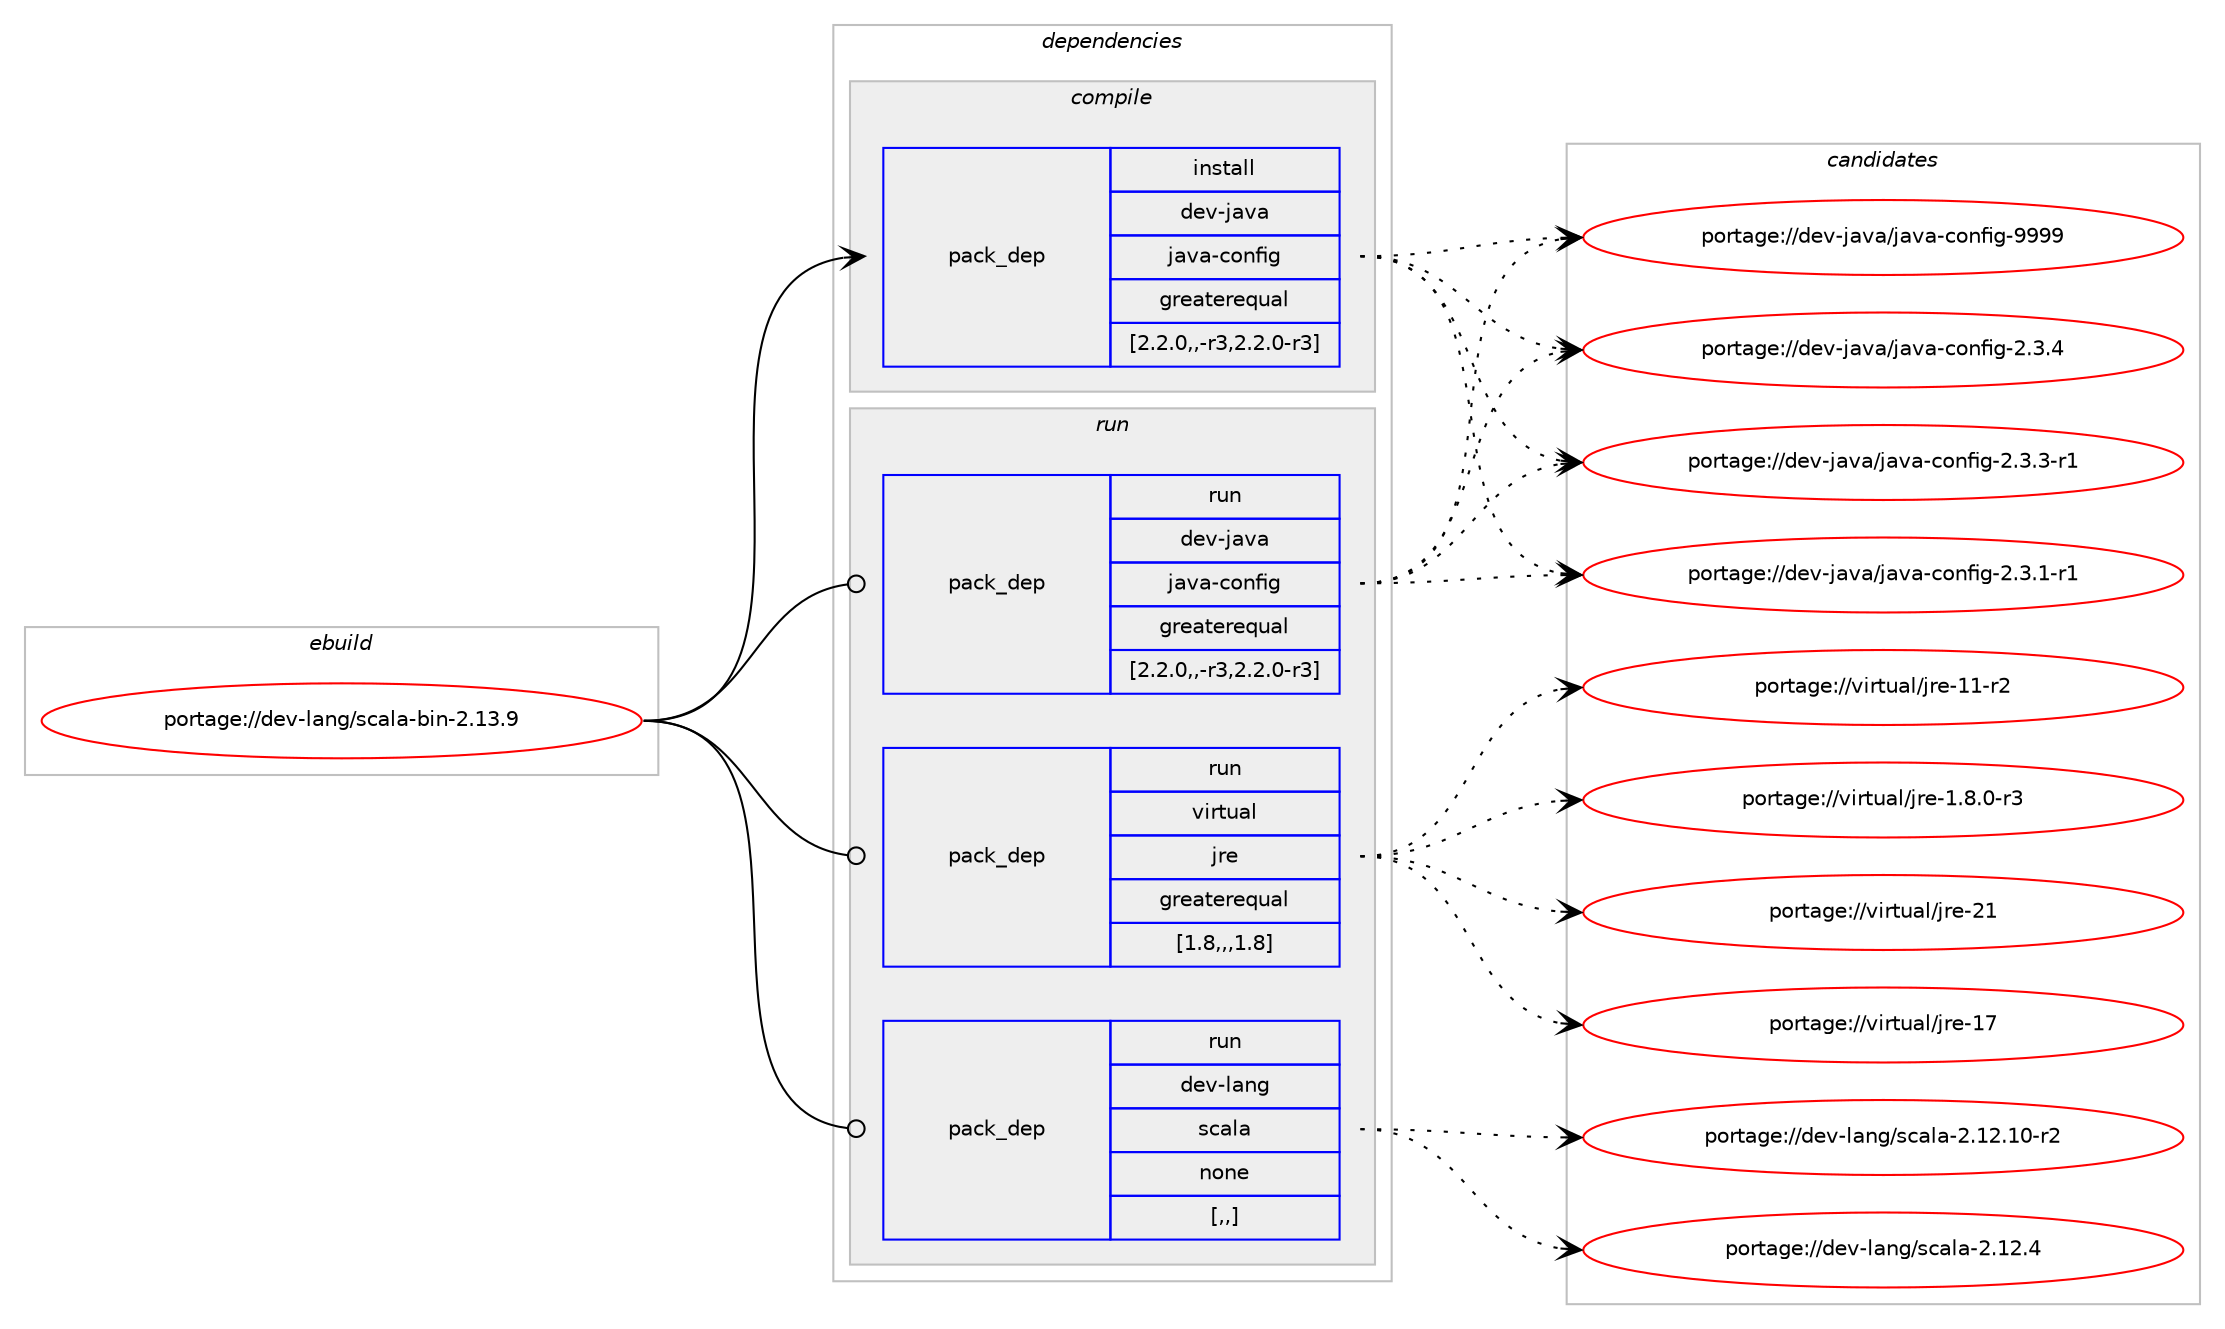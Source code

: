 digraph prolog {

# *************
# Graph options
# *************

newrank=true;
concentrate=true;
compound=true;
graph [rankdir=LR,fontname=Helvetica,fontsize=10,ranksep=1.5];#, ranksep=2.5, nodesep=0.2];
edge  [arrowhead=vee];
node  [fontname=Helvetica,fontsize=10];

# **********
# The ebuild
# **********

subgraph cluster_leftcol {
color=gray;
rank=same;
label=<<i>ebuild</i>>;
id [label="portage://dev-lang/scala-bin-2.13.9", color=red, width=4, href="../dev-lang/scala-bin-2.13.9.svg"];
}

# ****************
# The dependencies
# ****************

subgraph cluster_midcol {
color=gray;
label=<<i>dependencies</i>>;
subgraph cluster_compile {
fillcolor="#eeeeee";
style=filled;
label=<<i>compile</i>>;
subgraph pack78024 {
dependency104352 [label=<<TABLE BORDER="0" CELLBORDER="1" CELLSPACING="0" CELLPADDING="4" WIDTH="220"><TR><TD ROWSPAN="6" CELLPADDING="30">pack_dep</TD></TR><TR><TD WIDTH="110">install</TD></TR><TR><TD>dev-java</TD></TR><TR><TD>java-config</TD></TR><TR><TD>greaterequal</TD></TR><TR><TD>[2.2.0,,-r3,2.2.0-r3]</TD></TR></TABLE>>, shape=none, color=blue];
}
id:e -> dependency104352:w [weight=20,style="solid",arrowhead="vee"];
}
subgraph cluster_compileandrun {
fillcolor="#eeeeee";
style=filled;
label=<<i>compile and run</i>>;
}
subgraph cluster_run {
fillcolor="#eeeeee";
style=filled;
label=<<i>run</i>>;
subgraph pack78025 {
dependency104353 [label=<<TABLE BORDER="0" CELLBORDER="1" CELLSPACING="0" CELLPADDING="4" WIDTH="220"><TR><TD ROWSPAN="6" CELLPADDING="30">pack_dep</TD></TR><TR><TD WIDTH="110">run</TD></TR><TR><TD>dev-java</TD></TR><TR><TD>java-config</TD></TR><TR><TD>greaterequal</TD></TR><TR><TD>[2.2.0,,-r3,2.2.0-r3]</TD></TR></TABLE>>, shape=none, color=blue];
}
id:e -> dependency104353:w [weight=20,style="solid",arrowhead="odot"];
subgraph pack78026 {
dependency104354 [label=<<TABLE BORDER="0" CELLBORDER="1" CELLSPACING="0" CELLPADDING="4" WIDTH="220"><TR><TD ROWSPAN="6" CELLPADDING="30">pack_dep</TD></TR><TR><TD WIDTH="110">run</TD></TR><TR><TD>virtual</TD></TR><TR><TD>jre</TD></TR><TR><TD>greaterequal</TD></TR><TR><TD>[1.8,,,1.8]</TD></TR></TABLE>>, shape=none, color=blue];
}
id:e -> dependency104354:w [weight=20,style="solid",arrowhead="odot"];
subgraph pack78027 {
dependency104355 [label=<<TABLE BORDER="0" CELLBORDER="1" CELLSPACING="0" CELLPADDING="4" WIDTH="220"><TR><TD ROWSPAN="6" CELLPADDING="30">pack_dep</TD></TR><TR><TD WIDTH="110">run</TD></TR><TR><TD>dev-lang</TD></TR><TR><TD>scala</TD></TR><TR><TD>none</TD></TR><TR><TD>[,,]</TD></TR></TABLE>>, shape=none, color=blue];
}
id:e -> dependency104355:w [weight=20,style="solid",arrowhead="odot"];
}
}

# **************
# The candidates
# **************

subgraph cluster_choices {
rank=same;
color=gray;
label=<<i>candidates</i>>;

subgraph choice78024 {
color=black;
nodesep=1;
choice10010111845106971189747106971189745991111101021051034557575757 [label="portage://dev-java/java-config-9999", color=red, width=4,href="../dev-java/java-config-9999.svg"];
choice1001011184510697118974710697118974599111110102105103455046514652 [label="portage://dev-java/java-config-2.3.4", color=red, width=4,href="../dev-java/java-config-2.3.4.svg"];
choice10010111845106971189747106971189745991111101021051034550465146514511449 [label="portage://dev-java/java-config-2.3.3-r1", color=red, width=4,href="../dev-java/java-config-2.3.3-r1.svg"];
choice10010111845106971189747106971189745991111101021051034550465146494511449 [label="portage://dev-java/java-config-2.3.1-r1", color=red, width=4,href="../dev-java/java-config-2.3.1-r1.svg"];
dependency104352:e -> choice10010111845106971189747106971189745991111101021051034557575757:w [style=dotted,weight="100"];
dependency104352:e -> choice1001011184510697118974710697118974599111110102105103455046514652:w [style=dotted,weight="100"];
dependency104352:e -> choice10010111845106971189747106971189745991111101021051034550465146514511449:w [style=dotted,weight="100"];
dependency104352:e -> choice10010111845106971189747106971189745991111101021051034550465146494511449:w [style=dotted,weight="100"];
}
subgraph choice78025 {
color=black;
nodesep=1;
choice10010111845106971189747106971189745991111101021051034557575757 [label="portage://dev-java/java-config-9999", color=red, width=4,href="../dev-java/java-config-9999.svg"];
choice1001011184510697118974710697118974599111110102105103455046514652 [label="portage://dev-java/java-config-2.3.4", color=red, width=4,href="../dev-java/java-config-2.3.4.svg"];
choice10010111845106971189747106971189745991111101021051034550465146514511449 [label="portage://dev-java/java-config-2.3.3-r1", color=red, width=4,href="../dev-java/java-config-2.3.3-r1.svg"];
choice10010111845106971189747106971189745991111101021051034550465146494511449 [label="portage://dev-java/java-config-2.3.1-r1", color=red, width=4,href="../dev-java/java-config-2.3.1-r1.svg"];
dependency104353:e -> choice10010111845106971189747106971189745991111101021051034557575757:w [style=dotted,weight="100"];
dependency104353:e -> choice1001011184510697118974710697118974599111110102105103455046514652:w [style=dotted,weight="100"];
dependency104353:e -> choice10010111845106971189747106971189745991111101021051034550465146514511449:w [style=dotted,weight="100"];
dependency104353:e -> choice10010111845106971189747106971189745991111101021051034550465146494511449:w [style=dotted,weight="100"];
}
subgraph choice78026 {
color=black;
nodesep=1;
choice1181051141161179710847106114101455049 [label="portage://virtual/jre-21", color=red, width=4,href="../virtual/jre-21.svg"];
choice1181051141161179710847106114101454955 [label="portage://virtual/jre-17", color=red, width=4,href="../virtual/jre-17.svg"];
choice11810511411611797108471061141014549494511450 [label="portage://virtual/jre-11-r2", color=red, width=4,href="../virtual/jre-11-r2.svg"];
choice11810511411611797108471061141014549465646484511451 [label="portage://virtual/jre-1.8.0-r3", color=red, width=4,href="../virtual/jre-1.8.0-r3.svg"];
dependency104354:e -> choice1181051141161179710847106114101455049:w [style=dotted,weight="100"];
dependency104354:e -> choice1181051141161179710847106114101454955:w [style=dotted,weight="100"];
dependency104354:e -> choice11810511411611797108471061141014549494511450:w [style=dotted,weight="100"];
dependency104354:e -> choice11810511411611797108471061141014549465646484511451:w [style=dotted,weight="100"];
}
subgraph choice78027 {
color=black;
nodesep=1;
choice10010111845108971101034711599971089745504649504649484511450 [label="portage://dev-lang/scala-2.12.10-r2", color=red, width=4,href="../dev-lang/scala-2.12.10-r2.svg"];
choice10010111845108971101034711599971089745504649504652 [label="portage://dev-lang/scala-2.12.4", color=red, width=4,href="../dev-lang/scala-2.12.4.svg"];
dependency104355:e -> choice10010111845108971101034711599971089745504649504649484511450:w [style=dotted,weight="100"];
dependency104355:e -> choice10010111845108971101034711599971089745504649504652:w [style=dotted,weight="100"];
}
}

}
